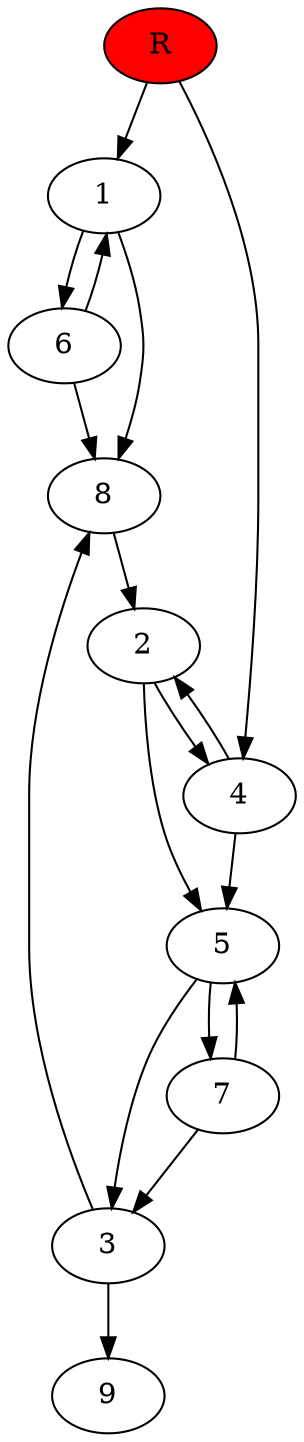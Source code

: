 digraph prb3306 {
	1
	2
	3
	4
	5
	6
	7
	8
	R [fillcolor="#ff0000" style=filled]
	1 -> 6
	1 -> 8
	2 -> 4
	2 -> 5
	3 -> 8
	3 -> 9
	4 -> 2
	4 -> 5
	5 -> 3
	5 -> 7
	6 -> 1
	6 -> 8
	7 -> 3
	7 -> 5
	8 -> 2
	R -> 1
	R -> 4
}
